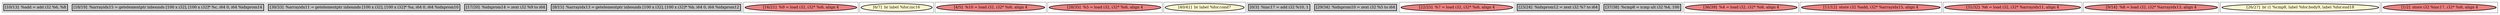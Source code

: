 
digraph G {





subgraph cluster20 {


node463 [penwidth=3.0,fontsize=20,fillcolor=grey,label="[10/13]  %add = add i32 %6, %8",shape=rectangle,style=filled ]



}

subgraph cluster18 {


node461 [penwidth=3.0,fontsize=20,fillcolor=grey,label="[18/19]  %arrayidx15 = getelementptr inbounds [100 x i32], [100 x i32]* %c, i64 0, i64 %idxprom14",shape=rectangle,style=filled ]



}

subgraph cluster16 {


node459 [penwidth=3.0,fontsize=20,fillcolor=grey,label="[30/33]  %arrayidx11 = getelementptr inbounds [100 x i32], [100 x i32]* %a, i64 0, i64 %idxprom10",shape=rectangle,style=filled ]



}

subgraph cluster17 {


node460 [penwidth=3.0,fontsize=20,fillcolor=grey,label="[17/20]  %idxprom14 = zext i32 %9 to i64",shape=rectangle,style=filled ]



}

subgraph cluster4 {


node447 [penwidth=3.0,fontsize=20,fillcolor=grey,label="[8/15]  %arrayidx13 = getelementptr inbounds [100 x i32], [100 x i32]* %b, i64 0, i64 %idxprom12",shape=rectangle,style=filled ]



}

subgraph cluster3 {


node446 [penwidth=3.0,fontsize=20,fillcolor=lightcoral,label="[16/21]  %9 = load i32, i32* %i6, align 4",shape=ellipse,style=filled ]



}

subgraph cluster2 {


node445 [penwidth=3.0,fontsize=20,fillcolor=lemonchiffon,label="[6/7]  br label %for.inc16",shape=ellipse,style=filled ]



}

subgraph cluster1 {


node444 [penwidth=3.0,fontsize=20,fillcolor=lightcoral,label="[4/5]  %10 = load i32, i32* %i6, align 4",shape=ellipse,style=filled ]



}

subgraph cluster12 {


node455 [penwidth=3.0,fontsize=20,fillcolor=lightcoral,label="[28/35]  %5 = load i32, i32* %i6, align 4",shape=ellipse,style=filled ]



}

subgraph cluster5 {


node448 [penwidth=3.0,fontsize=20,fillcolor=lemonchiffon,label="[40/41]  br label %for.cond7",shape=ellipse,style=filled ]



}

subgraph cluster0 {


node443 [penwidth=3.0,fontsize=20,fillcolor=grey,label="[0/3]  %inc17 = add i32 %10, 1",shape=rectangle,style=filled ]



}

subgraph cluster6 {


node449 [penwidth=3.0,fontsize=20,fillcolor=grey,label="[29/34]  %idxprom10 = zext i32 %5 to i64",shape=rectangle,style=filled ]



}

subgraph cluster14 {


node457 [penwidth=3.0,fontsize=20,fillcolor=lightcoral,label="[22/25]  %7 = load i32, i32* %i6, align 4",shape=ellipse,style=filled ]



}

subgraph cluster7 {


node450 [penwidth=3.0,fontsize=20,fillcolor=grey,label="[23/24]  %idxprom12 = zext i32 %7 to i64",shape=rectangle,style=filled ]



}

subgraph cluster8 {


node451 [penwidth=3.0,fontsize=20,fillcolor=grey,label="[37/38]  %cmp8 = icmp ult i32 %4, 100",shape=rectangle,style=filled ]



}

subgraph cluster9 {


node452 [penwidth=3.0,fontsize=20,fillcolor=lightcoral,label="[36/39]  %4 = load i32, i32* %i6, align 4",shape=ellipse,style=filled ]



}

subgraph cluster19 {


node462 [penwidth=3.0,fontsize=20,fillcolor=lightcoral,label="[11/12]  store i32 %add, i32* %arrayidx15, align 4",shape=ellipse,style=filled ]



}

subgraph cluster10 {


node453 [penwidth=3.0,fontsize=20,fillcolor=lightcoral,label="[31/32]  %6 = load i32, i32* %arrayidx11, align 4",shape=ellipse,style=filled ]



}

subgraph cluster11 {


node454 [penwidth=3.0,fontsize=20,fillcolor=lightcoral,label="[9/14]  %8 = load i32, i32* %arrayidx13, align 4",shape=ellipse,style=filled ]



}

subgraph cluster13 {


node456 [penwidth=3.0,fontsize=20,fillcolor=lemonchiffon,label="[26/27]  br i1 %cmp8, label %for.body9, label %for.end18",shape=ellipse,style=filled ]



}

subgraph cluster15 {


node458 [penwidth=3.0,fontsize=20,fillcolor=lightcoral,label="[1/2]  store i32 %inc17, i32* %i6, align 4",shape=ellipse,style=filled ]



}

}
